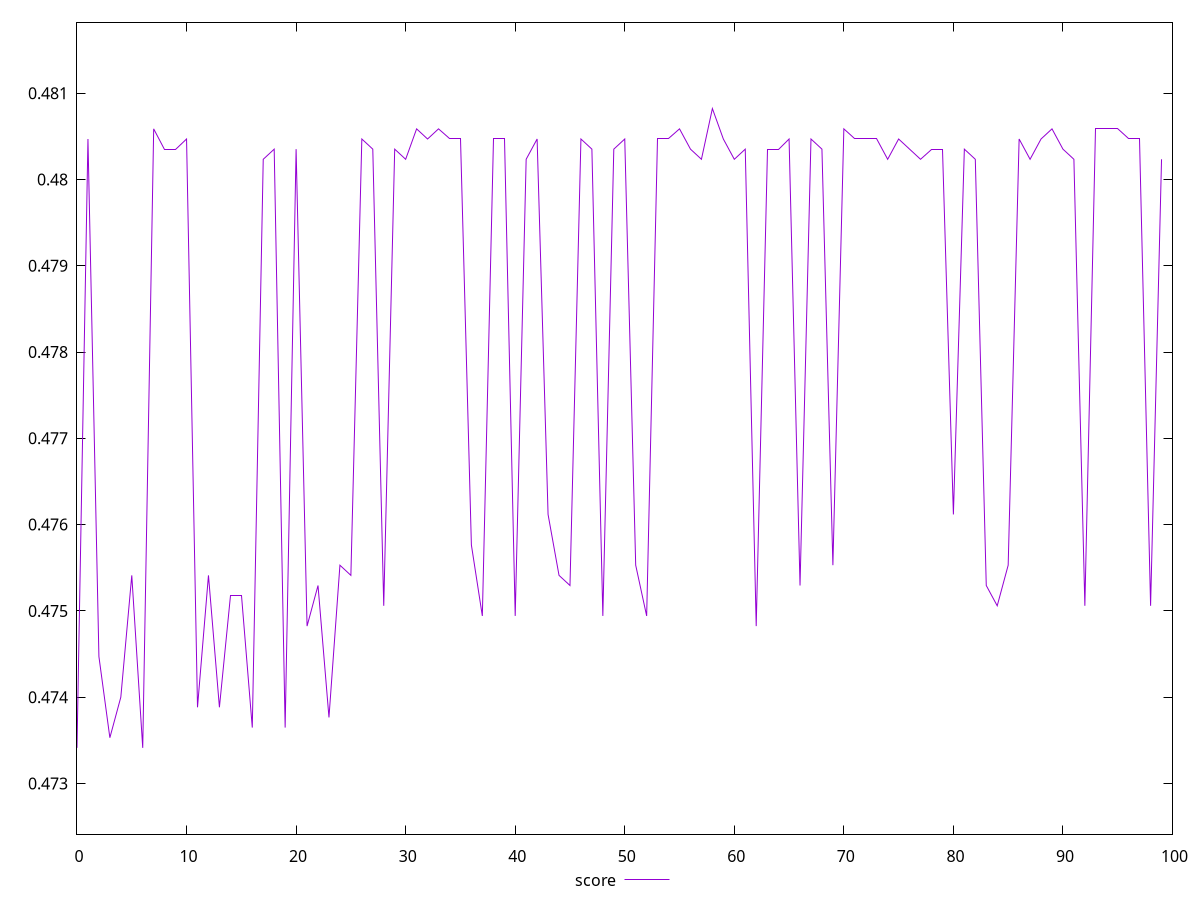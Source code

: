 reset
set terminal svg size 640, 490 enhanced background rgb 'white'
set output "report_00007_2020-12-11T15:55:29.892Z/render-blocking-resources/samples/pages+cached+nointeractive/score/values.svg"

$score <<EOF
0 0.47341176470588237
1 0.4804705882352941
2 0.4744705882352941
3 0.47352941176470587
4 0.474
5 0.47541176470588237
6 0.47341176470588237
7 0.48058823529411765
8 0.4803529411764706
9 0.4803529411764706
10 0.4804705882352941
11 0.4738823529411765
12 0.47541176470588237
13 0.4738823529411765
14 0.4751764705882353
15 0.4751764705882353
16 0.4736470588235294
17 0.48023529411764704
18 0.4803529411764706
19 0.4736470588235294
20 0.4803529411764706
21 0.4748235294117647
22 0.4752941176470588
23 0.4737647058823529
24 0.47552941176470587
25 0.47541176470588237
26 0.4804705882352941
27 0.4803529411764706
28 0.47505882352941176
29 0.4803529411764706
30 0.48023529411764704
31 0.48058823529411765
32 0.4804705882352941
33 0.48058823529411765
34 0.4804705882352941
35 0.4804705882352941
36 0.4757647058823529
37 0.47494117647058826
38 0.4804705882352941
39 0.4804705882352941
40 0.47494117647058826
41 0.48023529411764704
42 0.4804705882352941
43 0.47611764705882353
44 0.47541176470588237
45 0.4752941176470588
46 0.4804705882352941
47 0.4803529411764706
48 0.47494117647058826
49 0.4803529411764706
50 0.4804705882352941
51 0.47552941176470587
52 0.47494117647058826
53 0.4804705882352941
54 0.4804705882352941
55 0.48058823529411765
56 0.4803529411764706
57 0.48023529411764704
58 0.4808235294117647
59 0.4804705882352941
60 0.48023529411764704
61 0.4803529411764706
62 0.4748235294117647
63 0.4803529411764706
64 0.4803529411764706
65 0.4804705882352941
66 0.4752941176470588
67 0.4804705882352941
68 0.4803529411764706
69 0.47552941176470587
70 0.48058823529411765
71 0.4804705882352941
72 0.4804705882352941
73 0.4804705882352941
74 0.48023529411764704
75 0.4804705882352941
76 0.4803529411764706
77 0.48023529411764704
78 0.4803529411764706
79 0.4803529411764706
80 0.47611764705882353
81 0.4803529411764706
82 0.48023529411764704
83 0.4752941176470588
84 0.47505882352941176
85 0.47552941176470587
86 0.4804705882352941
87 0.48023529411764704
88 0.4804705882352941
89 0.48058823529411765
90 0.4803529411764706
91 0.48023529411764704
92 0.47505882352941176
93 0.48058823529411765
94 0.48058823529411765
95 0.48058823529411765
96 0.4804705882352941
97 0.4804705882352941
98 0.47505882352941176
99 0.48023529411764704
EOF

set key outside below
set yrange [0.47241176470588236:0.4818235294117647]

plot \
  $score title "score" with line, \


reset